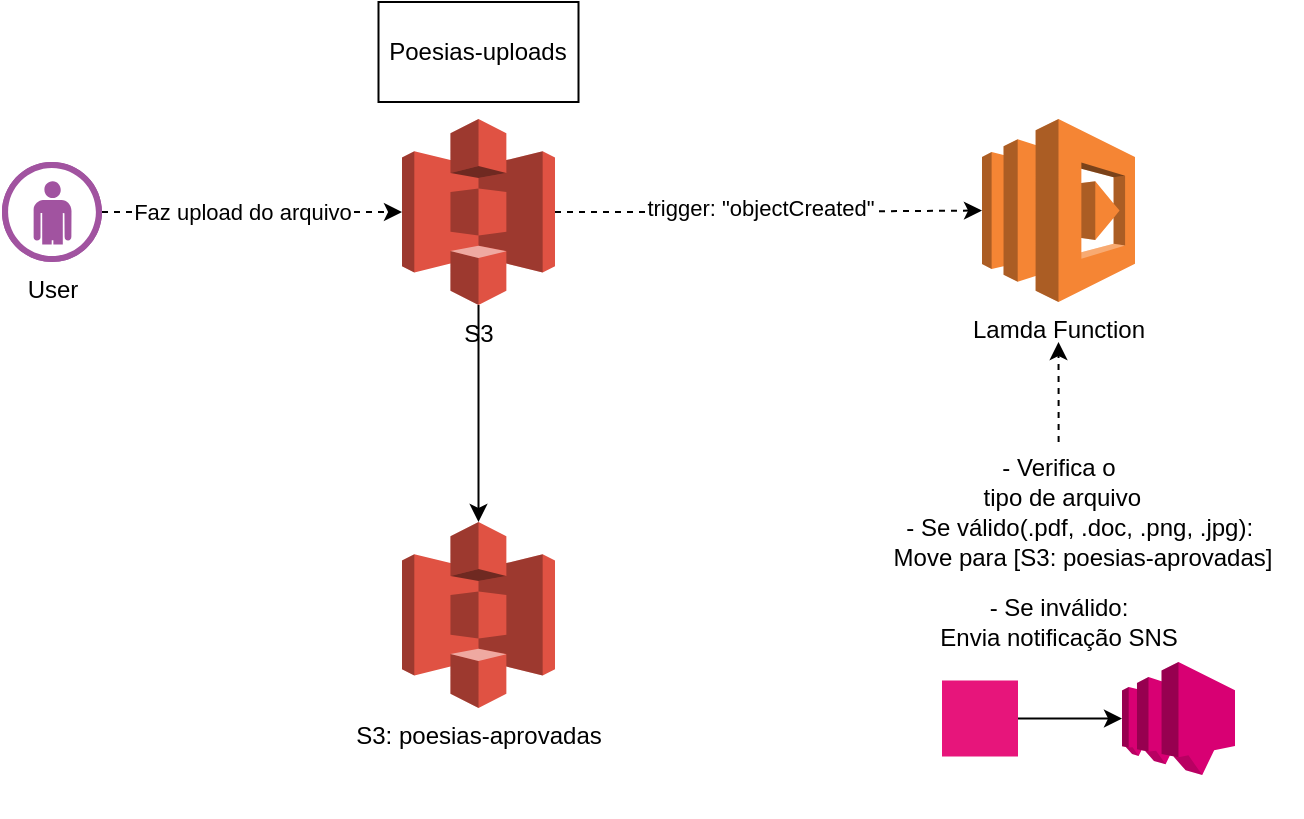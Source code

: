 <mxfile version="28.1.2">
  <diagram name="Página-1" id="qiYNEbmK3Hn0WnYjRD4r">
    <mxGraphModel dx="872" dy="577" grid="1" gridSize="10" guides="1" tooltips="1" connect="1" arrows="1" fold="1" page="1" pageScale="1" pageWidth="827" pageHeight="1169" math="0" shadow="0">
      <root>
        <mxCell id="0" />
        <mxCell id="1" parent="0" />
        <mxCell id="hZaEi578BDS51XSkTux4-5" style="edgeStyle=orthogonalEdgeStyle;rounded=0;orthogonalLoop=1;jettySize=auto;html=1;dashed=1;" edge="1" parent="1" source="hZaEi578BDS51XSkTux4-1" target="hZaEi578BDS51XSkTux4-2">
          <mxGeometry relative="1" as="geometry" />
        </mxCell>
        <mxCell id="hZaEi578BDS51XSkTux4-6" value="Faz upload do arquivo" style="edgeLabel;html=1;align=center;verticalAlign=middle;resizable=0;points=[];" vertex="1" connectable="0" parent="hZaEi578BDS51XSkTux4-5">
          <mxGeometry x="0.091" y="-1" relative="1" as="geometry">
            <mxPoint x="-12" y="-1" as="offset" />
          </mxGeometry>
        </mxCell>
        <mxCell id="hZaEi578BDS51XSkTux4-1" value="User" style="verticalLabelPosition=bottom;sketch=0;html=1;fillColor=#A153A0;strokeColor=#ffffff;verticalAlign=top;align=center;points=[[0,0.5,0],[0.125,0.25,0],[0.25,0,0],[0.5,0,0],[0.75,0,0],[0.875,0.25,0],[1,0.5,0],[0.875,0.75,0],[0.75,1,0],[0.5,1,0],[0.125,0.75,0]];pointerEvents=1;shape=mxgraph.cisco_safe.compositeIcon;bgIcon=ellipse;resIcon=mxgraph.cisco_safe.design.user;" vertex="1" parent="1">
          <mxGeometry x="120" y="190" width="50" height="50" as="geometry" />
        </mxCell>
        <mxCell id="hZaEi578BDS51XSkTux4-21" style="edgeStyle=orthogonalEdgeStyle;rounded=0;orthogonalLoop=1;jettySize=auto;html=1;" edge="1" parent="1" source="hZaEi578BDS51XSkTux4-2" target="hZaEi578BDS51XSkTux4-20">
          <mxGeometry relative="1" as="geometry" />
        </mxCell>
        <mxCell id="hZaEi578BDS51XSkTux4-2" value="S3" style="outlineConnect=0;dashed=0;verticalLabelPosition=bottom;verticalAlign=top;align=center;html=1;shape=mxgraph.aws3.s3;fillColor=#E05243;gradientColor=none;" vertex="1" parent="1">
          <mxGeometry x="320" y="168.5" width="76.5" height="93" as="geometry" />
        </mxCell>
        <mxCell id="hZaEi578BDS51XSkTux4-7" value="Poesias-uploads" style="whiteSpace=wrap;html=1;" vertex="1" parent="1">
          <mxGeometry x="308.25" y="110" width="100" height="50" as="geometry" />
        </mxCell>
        <mxCell id="hZaEi578BDS51XSkTux4-8" value="Lamda Function" style="outlineConnect=0;dashed=0;verticalLabelPosition=bottom;verticalAlign=top;align=center;html=1;shape=mxgraph.aws3.lambda;fillColor=#F58534;gradientColor=none;" vertex="1" parent="1">
          <mxGeometry x="610" y="168.5" width="76.5" height="91.5" as="geometry" />
        </mxCell>
        <mxCell id="hZaEi578BDS51XSkTux4-9" style="edgeStyle=orthogonalEdgeStyle;rounded=0;orthogonalLoop=1;jettySize=auto;html=1;entryX=0;entryY=0.5;entryDx=0;entryDy=0;entryPerimeter=0;dashed=1;" edge="1" parent="1" source="hZaEi578BDS51XSkTux4-2" target="hZaEi578BDS51XSkTux4-8">
          <mxGeometry relative="1" as="geometry" />
        </mxCell>
        <mxCell id="hZaEi578BDS51XSkTux4-10" value="trigger: &quot;objectCreated&quot;" style="edgeLabel;html=1;align=center;verticalAlign=middle;resizable=0;points=[];" vertex="1" connectable="0" parent="hZaEi578BDS51XSkTux4-9">
          <mxGeometry x="-0.046" y="2" relative="1" as="geometry">
            <mxPoint as="offset" />
          </mxGeometry>
        </mxCell>
        <mxCell id="hZaEi578BDS51XSkTux4-26" style="edgeStyle=orthogonalEdgeStyle;rounded=0;orthogonalLoop=1;jettySize=auto;html=1;dashed=1;" edge="1" parent="1" source="hZaEi578BDS51XSkTux4-15">
          <mxGeometry relative="1" as="geometry">
            <mxPoint x="648.25" y="280" as="targetPoint" />
          </mxGeometry>
        </mxCell>
        <mxCell id="hZaEi578BDS51XSkTux4-15" value="- Verifica o&lt;br&gt;&amp;nbsp;tipo de arquivo" style="text;html=1;align=center;verticalAlign=middle;resizable=0;points=[];autosize=1;strokeColor=none;fillColor=none;" vertex="1" parent="1">
          <mxGeometry x="593.25" y="330" width="110" height="40" as="geometry" />
        </mxCell>
        <mxCell id="hZaEi578BDS51XSkTux4-18" value="- Se válido(.pdf, .doc, .png, .jpg):&amp;nbsp;&lt;br&gt;&lt;span style=&quot;background-color: transparent; color: light-dark(rgb(0, 0, 0), rgb(255, 255, 255));&quot;&gt;Move para [S3: poesias-aprovadas]&lt;/span&gt;" style="text;html=1;align=center;verticalAlign=middle;resizable=0;points=[];autosize=1;strokeColor=none;fillColor=none;" vertex="1" parent="1">
          <mxGeometry x="550" y="360" width="220" height="40" as="geometry" />
        </mxCell>
        <mxCell id="hZaEi578BDS51XSkTux4-19" value="- Se inválido:&lt;div&gt;Envia notificação SNS&lt;/div&gt;" style="text;html=1;align=center;verticalAlign=middle;resizable=0;points=[];autosize=1;strokeColor=none;fillColor=none;" vertex="1" parent="1">
          <mxGeometry x="578.25" y="400" width="140" height="40" as="geometry" />
        </mxCell>
        <mxCell id="hZaEi578BDS51XSkTux4-20" value="S3: poesias-aprovadas" style="outlineConnect=0;dashed=0;verticalLabelPosition=bottom;verticalAlign=top;align=center;html=1;shape=mxgraph.aws3.s3;fillColor=#E05243;gradientColor=none;" vertex="1" parent="1">
          <mxGeometry x="320" y="370" width="76.5" height="93" as="geometry" />
        </mxCell>
        <mxCell id="hZaEi578BDS51XSkTux4-27" value="SNS" style="outlineConnect=0;dashed=0;verticalLabelPosition=bottom;verticalAlign=top;align=center;html=1;shape=mxgraph.aws3.sns;fillColor=#d80073;fontColor=#ffffff;strokeColor=#A50040;" vertex="1" parent="1">
          <mxGeometry x="680" y="440" width="56.5" height="56.5" as="geometry" />
        </mxCell>
        <mxCell id="hZaEi578BDS51XSkTux4-29" style="edgeStyle=orthogonalEdgeStyle;rounded=0;orthogonalLoop=1;jettySize=auto;html=1;exitX=1;exitY=0.5;exitDx=0;exitDy=0;exitPerimeter=0;" edge="1" parent="1" source="hZaEi578BDS51XSkTux4-28" target="hZaEi578BDS51XSkTux4-27">
          <mxGeometry relative="1" as="geometry" />
        </mxCell>
        <mxCell id="hZaEi578BDS51XSkTux4-28" value="" style="sketch=0;points=[[0,0,0],[0.25,0,0],[0.5,0,0],[0.75,0,0],[1,0,0],[0,1,0],[0.25,1,0],[0.5,1,0],[0.75,1,0],[1,1,0],[0,0.25,0],[0,0.5,0],[0,0.75,0],[1,0.25,0],[1,0.5,0],[1,0.75,0]];points=[[0,0,0],[0.25,0,0],[0.5,0,0],[0.75,0,0],[1,0,0],[0,1,0],[0.25,1,0],[0.5,1,0],[0.75,1,0],[1,1,0],[0,0.25,0],[0,0.5,0],[0,0.75,0],[1,0.25,0],[1,0.5,0],[1,0.75,0]];outlineConnect=0;fontColor=#232F3E;fillColor=#E7157B;strokeColor=#ffffff;dashed=0;verticalLabelPosition=bottom;verticalAlign=top;align=center;html=1;fontSize=12;fontStyle=0;aspect=fixed;shape=mxgraph.aws4.resourceIcon;resIcon=mxgraph.aws4.user_notifications;" vertex="1" parent="1">
          <mxGeometry x="590" y="449.25" width="38" height="38" as="geometry" />
        </mxCell>
      </root>
    </mxGraphModel>
  </diagram>
</mxfile>
